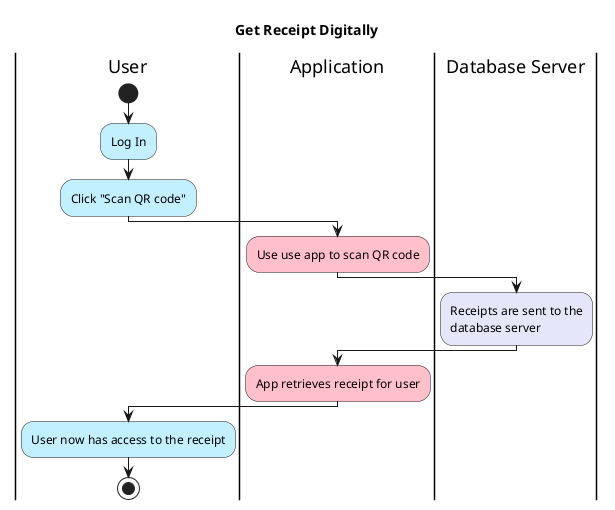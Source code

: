 @startuml

|User|
|Application|
|Database Server|
|User|
title Get Receipt Digitally
start

    |User|
    #Application:Log In;
    #Application:Click "Scan QR code";
    |Application|
    #pink:Use use app to scan QR code;
    |Database Server|
    #Lavender:Receipts are sent to the
    database server;
    |Application|
    #pink:App retrieves receipt for user;
    |User|
    #Application:User now has access to the receipt;

stop
@enduml
